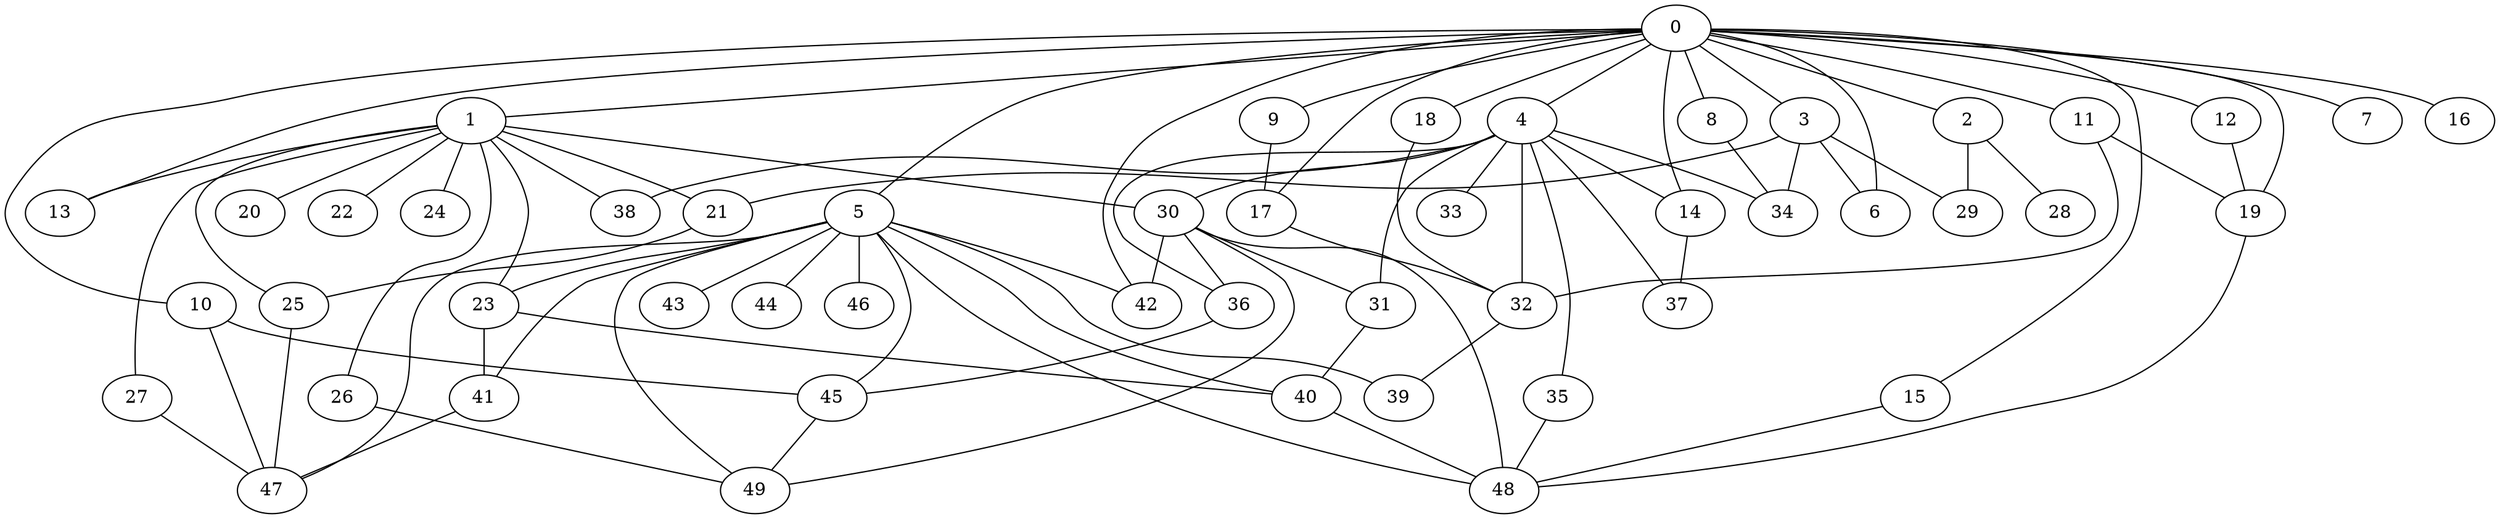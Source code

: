 
graph graphname {
    0 -- 1
0 -- 2
0 -- 3
0 -- 4
0 -- 5
0 -- 6
0 -- 7
0 -- 8
0 -- 9
0 -- 10
0 -- 11
0 -- 12
0 -- 13
0 -- 14
0 -- 15
0 -- 16
0 -- 17
0 -- 18
0 -- 19
0 -- 42
1 -- 20
1 -- 21
1 -- 22
1 -- 23
1 -- 24
1 -- 25
1 -- 26
1 -- 27
1 -- 13
1 -- 38
1 -- 30
2 -- 28
2 -- 29
3 -- 34
3 -- 6
3 -- 21
3 -- 29
4 -- 32
4 -- 34
4 -- 35
4 -- 36
4 -- 37
4 -- 38
4 -- 33
4 -- 30
4 -- 31
4 -- 14
5 -- 39
5 -- 40
5 -- 41
5 -- 42
5 -- 43
5 -- 44
5 -- 45
5 -- 46
5 -- 47
5 -- 48
5 -- 49
5 -- 23
8 -- 34
9 -- 17
10 -- 47
10 -- 45
11 -- 19
11 -- 32
12 -- 19
14 -- 37
15 -- 48
17 -- 32
18 -- 32
19 -- 48
21 -- 25
23 -- 41
23 -- 40
25 -- 47
26 -- 49
27 -- 47
30 -- 31
30 -- 42
30 -- 48
30 -- 49
30 -- 36
31 -- 40
32 -- 39
35 -- 48
36 -- 45
40 -- 48
41 -- 47
45 -- 49

}
